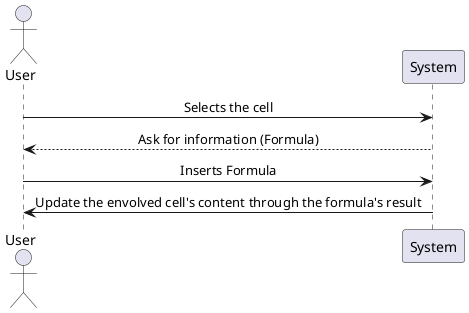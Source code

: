 @startuml lang03.1_analysis.png

skinparam sequenceMessageAlign center

actor User
participant "System" as sys

User->sys: Selects the cell

sys-->User: Ask for information (Formula)

User->sys: Inserts Formula

sys->User:Update the envolved cell's content through the formula's result

@enduml
